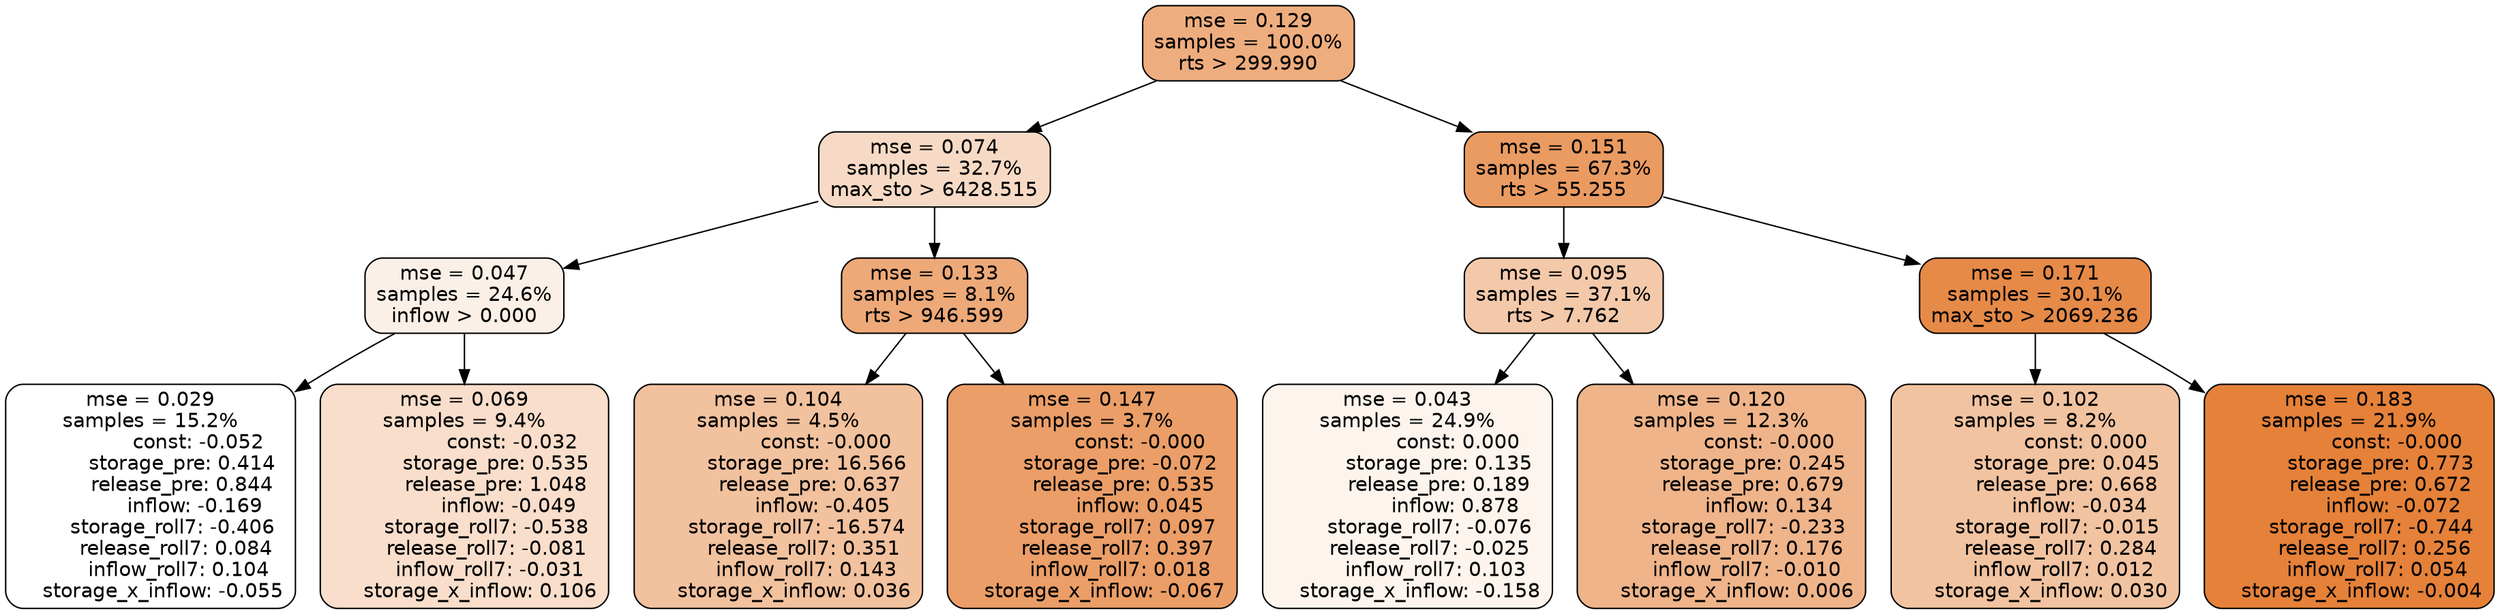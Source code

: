 digraph tree {
node [shape=rectangle, style="filled, rounded", color="black", fontname=helvetica] ;
edge [fontname=helvetica] ;
	"0" [label="mse = 0.129
samples = 100.0%
rts > 299.990", fillcolor="#eead7e"]
	"8" [label="mse = 0.074
samples = 32.7%
max_sto > 6428.515", fillcolor="#f7dac5"]
	"1" [label="mse = 0.151
samples = 67.3%
rts > 55.255", fillcolor="#ea9b62"]
	"9" [label="mse = 0.047
samples = 24.6%
inflow > 0.000", fillcolor="#fbf0e7"]
	"12" [label="mse = 0.133
samples = 8.1%
rts > 946.599", fillcolor="#eda978"]
	"2" [label="mse = 0.095
samples = 37.1%
rts > 7.762", fillcolor="#f3c9aa"]
	"5" [label="mse = 0.171
samples = 30.1%
max_sto > 2069.236", fillcolor="#e68a48"]
	"10" [label="mse = 0.029
samples = 15.2%
               const: -0.052
          storage_pre: 0.414
          release_pre: 0.844
              inflow: -0.169
       storage_roll7: -0.406
        release_roll7: 0.084
         inflow_roll7: 0.104
    storage_x_inflow: -0.055", fillcolor="#ffffff"]
	"11" [label="mse = 0.069
samples = 9.4%
               const: -0.032
          storage_pre: 0.535
          release_pre: 1.048
              inflow: -0.049
       storage_roll7: -0.538
       release_roll7: -0.081
        inflow_roll7: -0.031
     storage_x_inflow: 0.106", fillcolor="#f8decb"]
	"14" [label="mse = 0.104
samples = 4.5%
               const: -0.000
         storage_pre: 16.566
          release_pre: 0.637
              inflow: -0.405
      storage_roll7: -16.574
        release_roll7: 0.351
         inflow_roll7: 0.143
     storage_x_inflow: 0.036", fillcolor="#f2c19e"]
	"13" [label="mse = 0.147
samples = 3.7%
               const: -0.000
         storage_pre: -0.072
          release_pre: 0.535
               inflow: 0.045
        storage_roll7: 0.097
        release_roll7: 0.397
         inflow_roll7: 0.018
    storage_x_inflow: -0.067", fillcolor="#eb9e67"]
	"3" [label="mse = 0.043
samples = 24.9%
                const: 0.000
          storage_pre: 0.135
          release_pre: 0.189
               inflow: 0.878
       storage_roll7: -0.076
       release_roll7: -0.025
         inflow_roll7: 0.103
    storage_x_inflow: -0.158", fillcolor="#fcf4ed"]
	"4" [label="mse = 0.120
samples = 12.3%
               const: -0.000
          storage_pre: 0.245
          release_pre: 0.679
               inflow: 0.134
       storage_roll7: -0.233
        release_roll7: 0.176
        inflow_roll7: -0.010
     storage_x_inflow: 0.006", fillcolor="#efb48a"]
	"7" [label="mse = 0.102
samples = 8.2%
                const: 0.000
          storage_pre: 0.045
          release_pre: 0.668
              inflow: -0.034
       storage_roll7: -0.015
        release_roll7: 0.284
         inflow_roll7: 0.012
     storage_x_inflow: 0.030", fillcolor="#f2c3a0"]
	"6" [label="mse = 0.183
samples = 21.9%
               const: -0.000
          storage_pre: 0.773
          release_pre: 0.672
              inflow: -0.072
       storage_roll7: -0.744
        release_roll7: 0.256
         inflow_roll7: 0.054
    storage_x_inflow: -0.004", fillcolor="#e58139"]

	"0" -> "1"
	"0" -> "8"
	"8" -> "9"
	"8" -> "12"
	"1" -> "2"
	"1" -> "5"
	"9" -> "10"
	"9" -> "11"
	"12" -> "13"
	"12" -> "14"
	"2" -> "3"
	"2" -> "4"
	"5" -> "6"
	"5" -> "7"
}